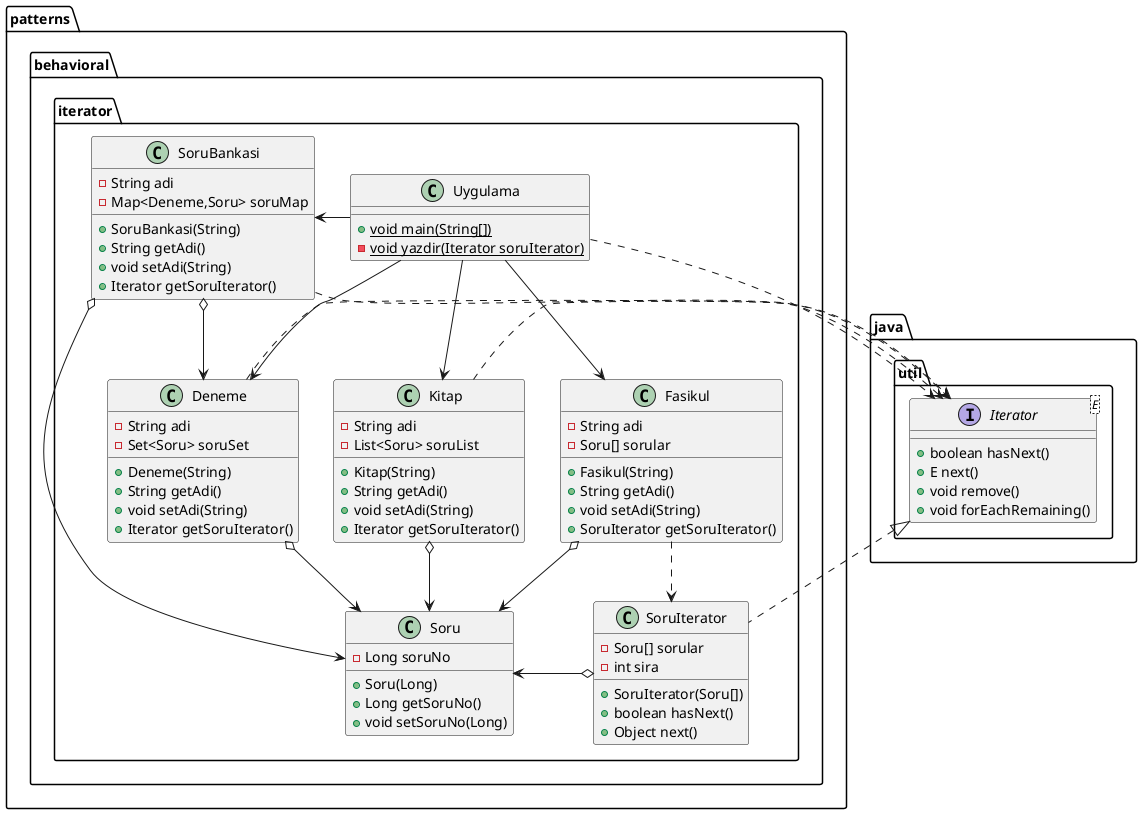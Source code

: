 @startuml
class patterns.behavioral.iterator.SoruIterator {
- Soru[] sorular
- int sira
+ SoruIterator(Soru[])
+ boolean hasNext()
+ Object next()
}
class patterns.behavioral.iterator.Kitap {
- String adi
- List<Soru> soruList
+ Kitap(String)
+ String getAdi()
+ void setAdi(String)
+ Iterator getSoruIterator()
}
class patterns.behavioral.iterator.Fasikul {
- String adi
- Soru[] sorular
+ Fasikul(String)
+ String getAdi()
+ void setAdi(String)
+ SoruIterator getSoruIterator()
}
class patterns.behavioral.iterator.Soru {
- Long soruNo
+ Soru(Long)
+ Long getSoruNo()
+ void setSoruNo(Long)
}
class patterns.behavioral.iterator.Deneme{
- String adi
- Set<Soru> soruSet
+ Deneme(String)
+ String getAdi()
+ void setAdi(String)
+ Iterator getSoruIterator()
}
class patterns.behavioral.iterator.SoruBankasi{
- String adi
- Map<Deneme,Soru> soruMap
+ SoruBankasi(String)
+ String getAdi()
+ void setAdi(String)
+ Iterator getSoruIterator()
}
interface java.util.Iterator<E>{
+ boolean hasNext()
+ E next()
+ void remove()
+ void forEachRemaining()
}
class patterns.behavioral.iterator.Uygulama{

+ {static} void main(String[])
- {static} void yazdir(Iterator soruIterator)
}
patterns.behavioral.iterator.Uygulama -> patterns.behavioral.iterator.SoruBankasi
patterns.behavioral.iterator.Uygulama -> patterns.behavioral.iterator.Deneme
patterns.behavioral.iterator.Uygulama -> patterns.behavioral.iterator.Kitap
patterns.behavioral.iterator.Uygulama -> patterns.behavioral.iterator.Fasikul
patterns.behavioral.iterator.Uygulama ..> java.util.Iterator
patterns.behavioral.iterator.SoruBankasi o--> patterns.behavioral.iterator.Deneme
patterns.behavioral.iterator.SoruBankasi o--> patterns.behavioral.iterator.Soru
patterns.behavioral.iterator.SoruBankasi ..> java.util.Iterator
patterns.behavioral.iterator.Deneme ..> java.util.Iterator
patterns.behavioral.iterator.Deneme o--> patterns.behavioral.iterator.Soru
patterns.behavioral.iterator.SoruIterator o-> patterns.behavioral.iterator.Soru
patterns.behavioral.iterator.Fasikul o--> patterns.behavioral.iterator.Soru
patterns.behavioral.iterator.Fasikul ..> patterns.behavioral.iterator.SoruIterator
patterns.behavioral.iterator.Kitap o--> patterns.behavioral.iterator.Soru
patterns.behavioral.iterator.Kitap .> java.util.Iterator
java.util.Iterator <|.. patterns.behavioral.iterator.SoruIterator
@enduml